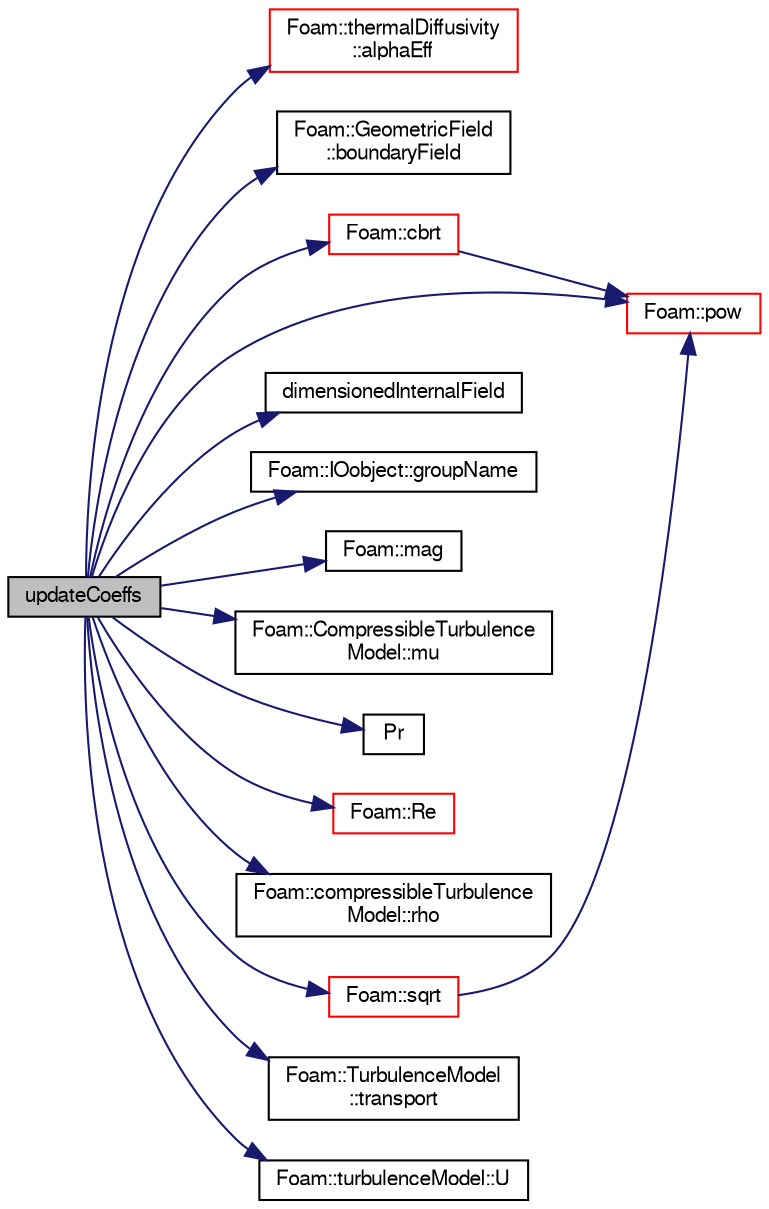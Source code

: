 digraph "updateCoeffs"
{
  bgcolor="transparent";
  edge [fontname="FreeSans",fontsize="10",labelfontname="FreeSans",labelfontsize="10"];
  node [fontname="FreeSans",fontsize="10",shape=record];
  rankdir="LR";
  Node1 [label="updateCoeffs",height=0.2,width=0.4,color="black", fillcolor="grey75", style="filled" fontcolor="black"];
  Node1 -> Node2 [color="midnightblue",fontsize="10",style="solid",fontname="FreeSans"];
  Node2 [label="Foam::thermalDiffusivity\l::alphaEff",height=0.2,width=0.4,color="red",URL="$a02513.html#a171cb0f850a20a839538e377e61c2445",tooltip="Return the effective turbulent thermal diffusivity for enthalpy. "];
  Node1 -> Node3 [color="midnightblue",fontsize="10",style="solid",fontname="FreeSans"];
  Node3 [label="Foam::GeometricField\l::boundaryField",height=0.2,width=0.4,color="black",URL="$a00896.html#a3c6c1a789b48ea0c5e8bff64f9c14f2d",tooltip="Return reference to GeometricBoundaryField. "];
  Node1 -> Node4 [color="midnightblue",fontsize="10",style="solid",fontname="FreeSans"];
  Node4 [label="Foam::cbrt",height=0.2,width=0.4,color="red",URL="$a10237.html#aca0b7feea326c0e1e9e04078a319d019"];
  Node4 -> Node5 [color="midnightblue",fontsize="10",style="solid",fontname="FreeSans"];
  Node5 [label="Foam::pow",height=0.2,width=0.4,color="red",URL="$a10237.html#a7500c8e9d27a442adc75e287de074c7c"];
  Node1 -> Node6 [color="midnightblue",fontsize="10",style="solid",fontname="FreeSans"];
  Node6 [label="dimensionedInternalField",height=0.2,width=0.4,color="black",URL="$a03034.html#a942cd19121a46cdc649099eb27c74b18"];
  Node1 -> Node7 [color="midnightblue",fontsize="10",style="solid",fontname="FreeSans"];
  Node7 [label="Foam::IOobject::groupName",height=0.2,width=0.4,color="black",URL="$a01142.html#ad5705e6da2a025ad75b4cf5d748d7d30"];
  Node1 -> Node8 [color="midnightblue",fontsize="10",style="solid",fontname="FreeSans"];
  Node8 [label="Foam::mag",height=0.2,width=0.4,color="black",URL="$a10237.html#a929da2a3fdcf3dacbbe0487d3a330dae"];
  Node1 -> Node9 [color="midnightblue",fontsize="10",style="solid",fontname="FreeSans"];
  Node9 [label="Foam::CompressibleTurbulence\lModel::mu",height=0.2,width=0.4,color="black",URL="$a00325.html#aa396c6245249a827ba5e3c5aea058b0c",tooltip="Return the laminar dynamic viscosity. "];
  Node1 -> Node5 [color="midnightblue",fontsize="10",style="solid",fontname="FreeSans"];
  Node1 -> Node10 [color="midnightblue",fontsize="10",style="solid",fontname="FreeSans"];
  Node10 [label="Pr",height=0.2,width=0.4,color="black",URL="$a04115.html#a1db7a9e58e450e6ddc830a30f0674a02"];
  Node1 -> Node11 [color="midnightblue",fontsize="10",style="solid",fontname="FreeSans"];
  Node11 [label="Foam::Re",height=0.2,width=0.4,color="red",URL="$a10237.html#affa366970bcbe0f7ccf7c85557a3e12b"];
  Node1 -> Node12 [color="midnightblue",fontsize="10",style="solid",fontname="FreeSans"];
  Node12 [label="Foam::compressibleTurbulence\lModel::rho",height=0.2,width=0.4,color="black",URL="$a00326.html#a6cc58ca827e928ad616c8c8b46082e7f",tooltip="Return the density field. "];
  Node1 -> Node13 [color="midnightblue",fontsize="10",style="solid",fontname="FreeSans"];
  Node13 [label="Foam::sqrt",height=0.2,width=0.4,color="red",URL="$a10237.html#a8616bd62eebf2342a80222fecb1bda71"];
  Node13 -> Node5 [color="midnightblue",fontsize="10",style="solid",fontname="FreeSans"];
  Node1 -> Node14 [color="midnightblue",fontsize="10",style="solid",fontname="FreeSans"];
  Node14 [label="Foam::TurbulenceModel\l::transport",height=0.2,width=0.4,color="black",URL="$a02623.html#a3256e0286e18caf50e02ca367b1935d4",tooltip="Access function to incompressible transport model. "];
  Node1 -> Node15 [color="midnightblue",fontsize="10",style="solid",fontname="FreeSans"];
  Node15 [label="Foam::turbulenceModel::U",height=0.2,width=0.4,color="black",URL="$a02622.html#a0b0f7927917d51eb0331cdda095aa21f",tooltip="Access function to velocity field. "];
}
